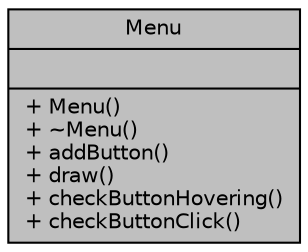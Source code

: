 digraph "Menu"
{
  bgcolor="transparent";
  edge [fontname="Helvetica",fontsize="10",labelfontname="Helvetica",labelfontsize="10"];
  node [fontname="Helvetica",fontsize="10",shape=record];
  Node1 [label="{Menu\n||+ Menu()\l+ ~Menu()\l+ addButton()\l+ draw()\l+ checkButtonHovering()\l+ checkButtonClick()\l}",height=0.2,width=0.4,color="black", fillcolor="grey75", style="filled", fontcolor="black"];
}
